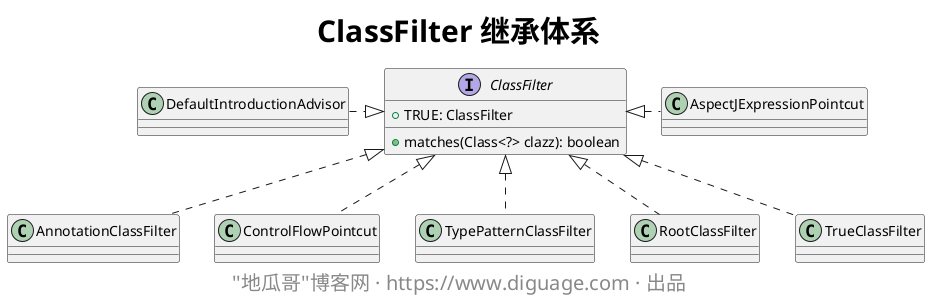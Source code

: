 @startuml

skinparam titleFontSize 30
title **ClassFilter 继承体系**

interface ClassFilter {
    + TRUE: ClassFilter
    + matches(Class<?> clazz): boolean
}

class DefaultIntroductionAdvisor
DefaultIntroductionAdvisor .right.|> ClassFilter

class AspectJExpressionPointcut
AspectJExpressionPointcut .left.|> ClassFilter

class AnnotationClassFilter implements ClassFilter

class ControlFlowPointcut implements ClassFilter

class TypePatternClassFilter implements ClassFilter

class RootClassFilter implements ClassFilter

class TrueClassFilter implements ClassFilter

skinparam footerFontSize 20
footer ''地瓜哥''博客网 · https://www.diguage.com · 出品

@enduml